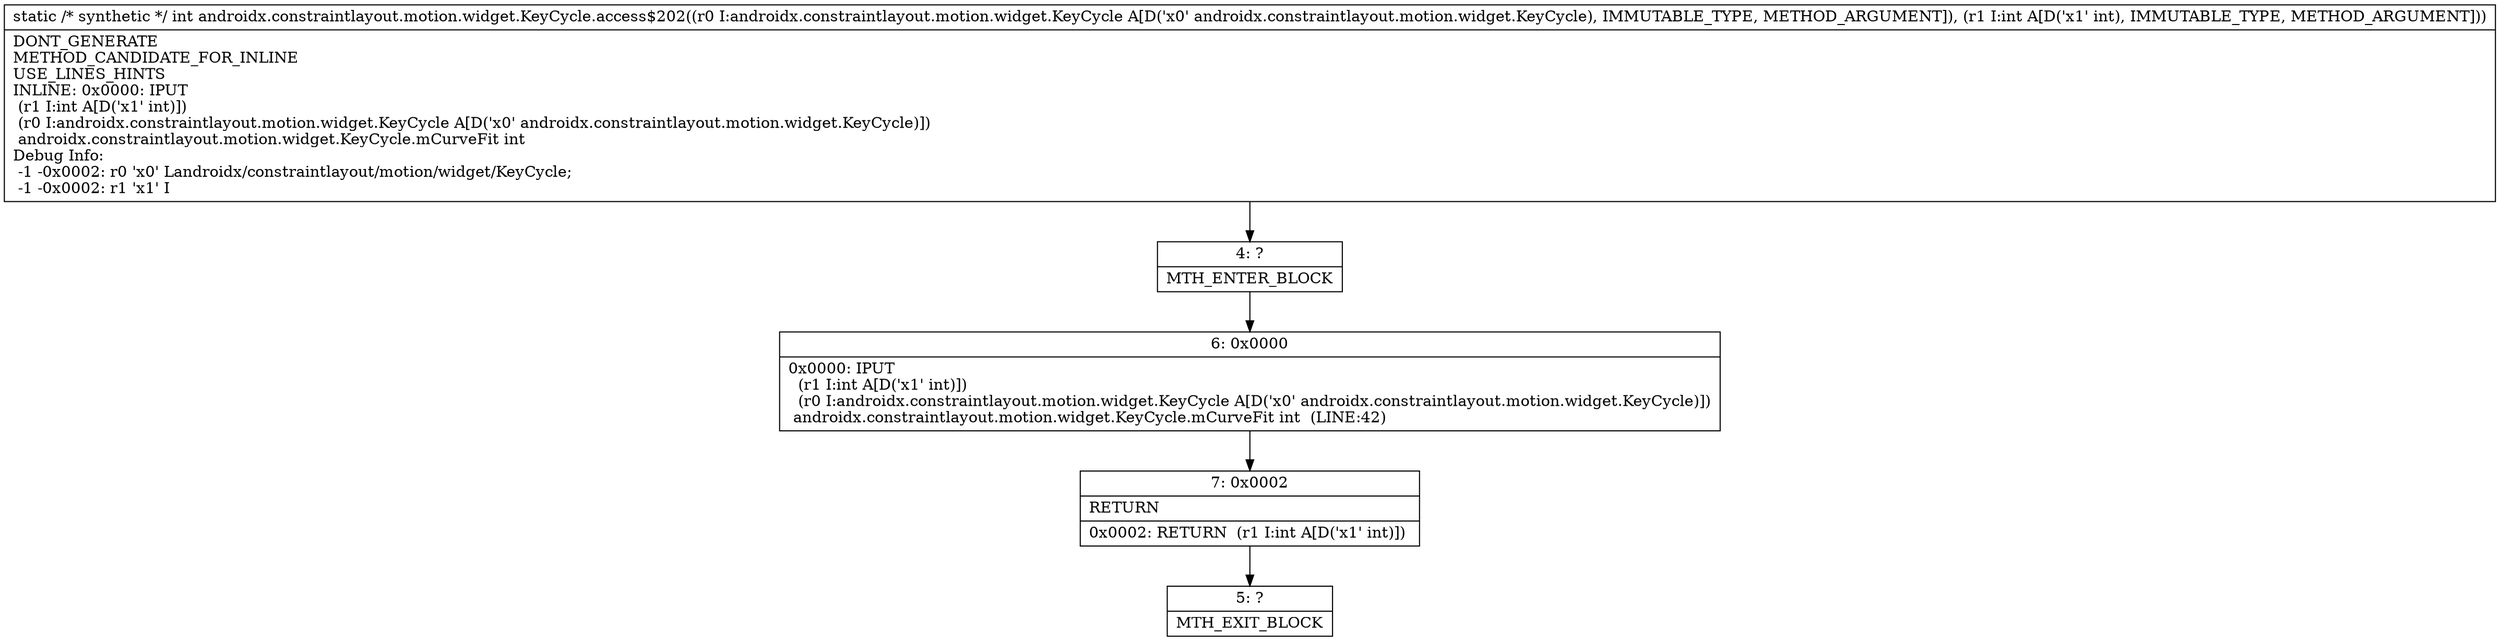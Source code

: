 digraph "CFG forandroidx.constraintlayout.motion.widget.KeyCycle.access$202(Landroidx\/constraintlayout\/motion\/widget\/KeyCycle;I)I" {
Node_4 [shape=record,label="{4\:\ ?|MTH_ENTER_BLOCK\l}"];
Node_6 [shape=record,label="{6\:\ 0x0000|0x0000: IPUT  \l  (r1 I:int A[D('x1' int)])\l  (r0 I:androidx.constraintlayout.motion.widget.KeyCycle A[D('x0' androidx.constraintlayout.motion.widget.KeyCycle)])\l androidx.constraintlayout.motion.widget.KeyCycle.mCurveFit int  (LINE:42)\l}"];
Node_7 [shape=record,label="{7\:\ 0x0002|RETURN\l|0x0002: RETURN  (r1 I:int A[D('x1' int)]) \l}"];
Node_5 [shape=record,label="{5\:\ ?|MTH_EXIT_BLOCK\l}"];
MethodNode[shape=record,label="{static \/* synthetic *\/ int androidx.constraintlayout.motion.widget.KeyCycle.access$202((r0 I:androidx.constraintlayout.motion.widget.KeyCycle A[D('x0' androidx.constraintlayout.motion.widget.KeyCycle), IMMUTABLE_TYPE, METHOD_ARGUMENT]), (r1 I:int A[D('x1' int), IMMUTABLE_TYPE, METHOD_ARGUMENT]))  | DONT_GENERATE\lMETHOD_CANDIDATE_FOR_INLINE\lUSE_LINES_HINTS\lINLINE: 0x0000: IPUT  \l  (r1 I:int A[D('x1' int)])\l  (r0 I:androidx.constraintlayout.motion.widget.KeyCycle A[D('x0' androidx.constraintlayout.motion.widget.KeyCycle)])\l androidx.constraintlayout.motion.widget.KeyCycle.mCurveFit int\lDebug Info:\l  \-1 \-0x0002: r0 'x0' Landroidx\/constraintlayout\/motion\/widget\/KeyCycle;\l  \-1 \-0x0002: r1 'x1' I\l}"];
MethodNode -> Node_4;Node_4 -> Node_6;
Node_6 -> Node_7;
Node_7 -> Node_5;
}

